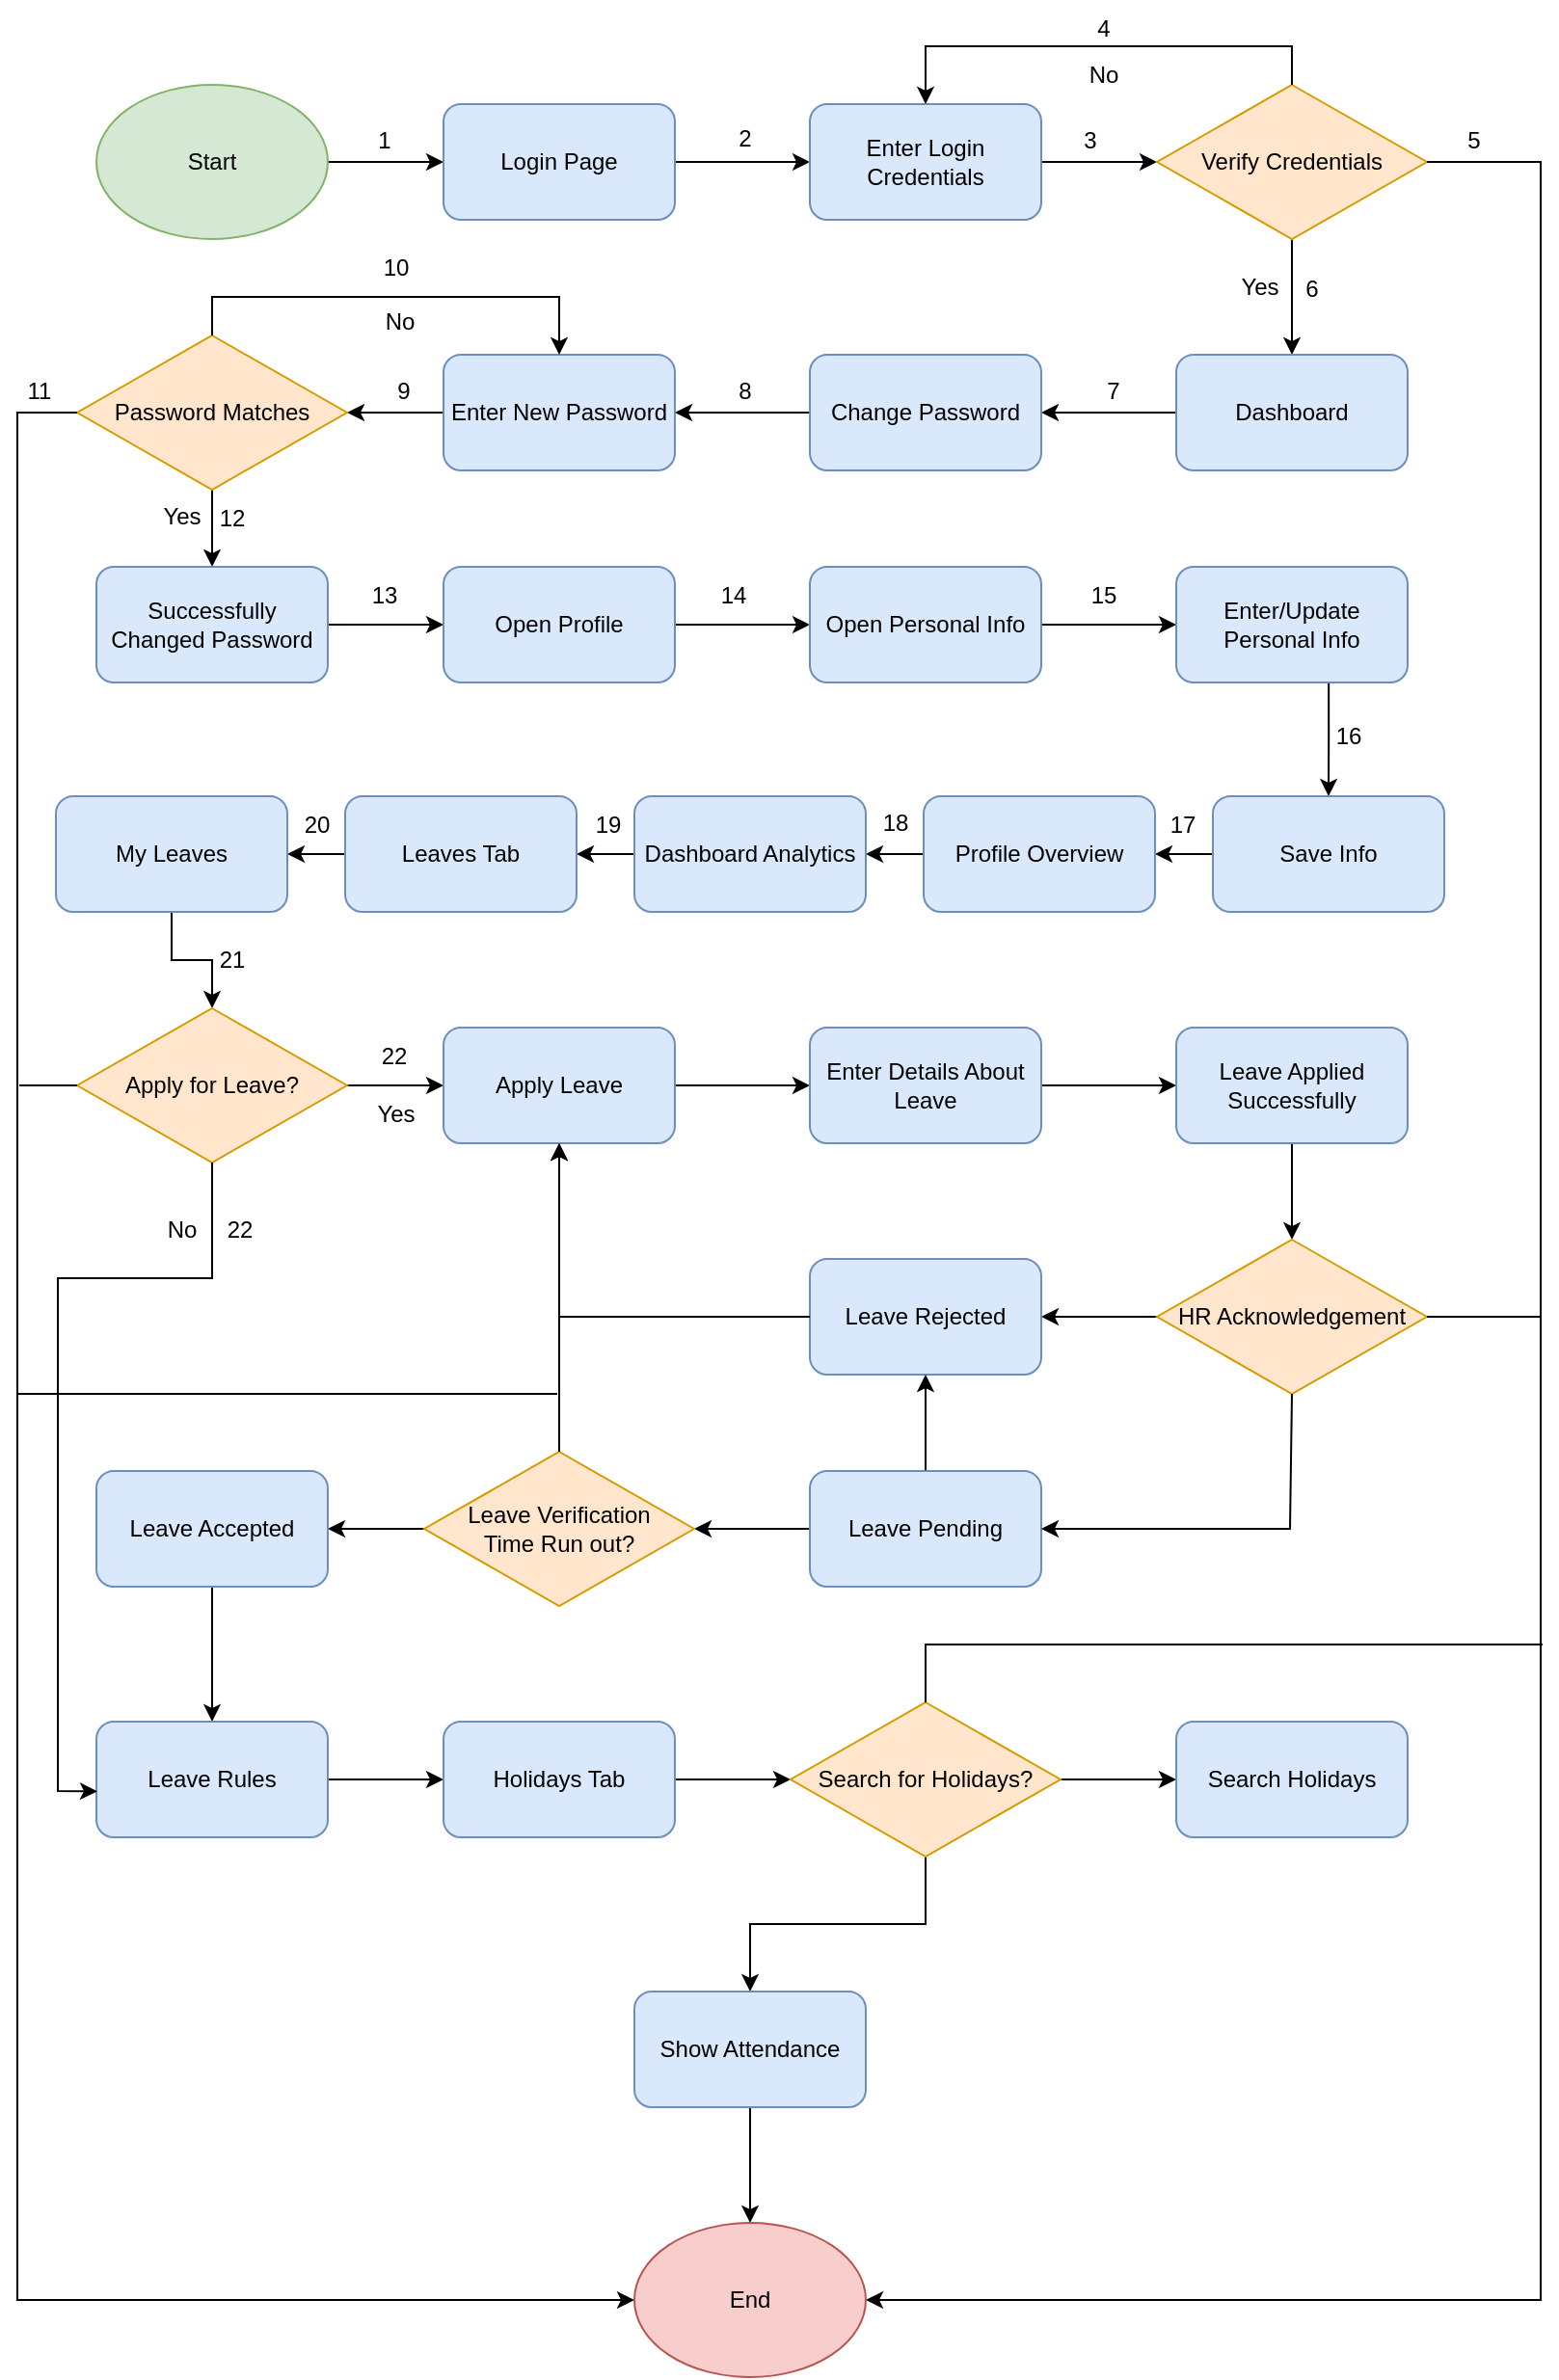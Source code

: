 <mxfile version="20.2.0" type="github">
  <diagram id="C5RBs43oDa-KdzZeNtuy" name="Page-1">
    <mxGraphModel dx="981" dy="542" grid="1" gridSize="10" guides="1" tooltips="1" connect="1" arrows="1" fold="1" page="1" pageScale="1" pageWidth="827" pageHeight="1169" math="0" shadow="0">
      <root>
        <mxCell id="WIyWlLk6GJQsqaUBKTNV-0" />
        <mxCell id="WIyWlLk6GJQsqaUBKTNV-1" parent="WIyWlLk6GJQsqaUBKTNV-0" />
        <mxCell id="Q5633aPb97GIbdR3z-Nm-2" value="" style="edgeStyle=orthogonalEdgeStyle;rounded=0;orthogonalLoop=1;jettySize=auto;html=1;" edge="1" parent="WIyWlLk6GJQsqaUBKTNV-1" source="Q5633aPb97GIbdR3z-Nm-0" target="Q5633aPb97GIbdR3z-Nm-1">
          <mxGeometry relative="1" as="geometry" />
        </mxCell>
        <mxCell id="Q5633aPb97GIbdR3z-Nm-0" value="Start" style="ellipse;whiteSpace=wrap;html=1;fillColor=#d5e8d4;strokeColor=#82b366;" vertex="1" parent="WIyWlLk6GJQsqaUBKTNV-1">
          <mxGeometry x="60" y="51" width="120" height="80" as="geometry" />
        </mxCell>
        <mxCell id="Q5633aPb97GIbdR3z-Nm-4" value="" style="edgeStyle=orthogonalEdgeStyle;rounded=0;orthogonalLoop=1;jettySize=auto;html=1;" edge="1" parent="WIyWlLk6GJQsqaUBKTNV-1" source="Q5633aPb97GIbdR3z-Nm-1" target="Q5633aPb97GIbdR3z-Nm-3">
          <mxGeometry relative="1" as="geometry" />
        </mxCell>
        <mxCell id="Q5633aPb97GIbdR3z-Nm-1" value="Login Page" style="rounded=1;whiteSpace=wrap;html=1;fillColor=#dae8fc;strokeColor=#6c8ebf;" vertex="1" parent="WIyWlLk6GJQsqaUBKTNV-1">
          <mxGeometry x="240" y="61" width="120" height="60" as="geometry" />
        </mxCell>
        <mxCell id="Q5633aPb97GIbdR3z-Nm-6" value="" style="edgeStyle=orthogonalEdgeStyle;rounded=0;orthogonalLoop=1;jettySize=auto;html=1;" edge="1" parent="WIyWlLk6GJQsqaUBKTNV-1" source="Q5633aPb97GIbdR3z-Nm-3">
          <mxGeometry relative="1" as="geometry">
            <mxPoint x="610" y="91" as="targetPoint" />
          </mxGeometry>
        </mxCell>
        <mxCell id="Q5633aPb97GIbdR3z-Nm-3" value="Enter Login Credentials" style="rounded=1;whiteSpace=wrap;html=1;fillColor=#dae8fc;strokeColor=#6c8ebf;" vertex="1" parent="WIyWlLk6GJQsqaUBKTNV-1">
          <mxGeometry x="430" y="61" width="120" height="60" as="geometry" />
        </mxCell>
        <mxCell id="Q5633aPb97GIbdR3z-Nm-10" value="" style="edgeStyle=orthogonalEdgeStyle;rounded=0;orthogonalLoop=1;jettySize=auto;html=1;" edge="1" parent="WIyWlLk6GJQsqaUBKTNV-1" source="Q5633aPb97GIbdR3z-Nm-7" target="Q5633aPb97GIbdR3z-Nm-9">
          <mxGeometry relative="1" as="geometry" />
        </mxCell>
        <mxCell id="Q5633aPb97GIbdR3z-Nm-7" value="Verify Credentials" style="rhombus;whiteSpace=wrap;html=1;fillColor=#ffe6cc;strokeColor=#d79b00;" vertex="1" parent="WIyWlLk6GJQsqaUBKTNV-1">
          <mxGeometry x="610" y="51" width="140" height="80" as="geometry" />
        </mxCell>
        <mxCell id="Q5633aPb97GIbdR3z-Nm-8" value="" style="endArrow=classic;html=1;rounded=0;exitX=0.5;exitY=0;exitDx=0;exitDy=0;entryX=0.5;entryY=0;entryDx=0;entryDy=0;" edge="1" parent="WIyWlLk6GJQsqaUBKTNV-1" source="Q5633aPb97GIbdR3z-Nm-7" target="Q5633aPb97GIbdR3z-Nm-3">
          <mxGeometry width="50" height="50" relative="1" as="geometry">
            <mxPoint x="490" y="61" as="sourcePoint" />
            <mxPoint x="540" y="11" as="targetPoint" />
            <Array as="points">
              <mxPoint x="680" y="31" />
              <mxPoint x="490" y="31" />
            </Array>
          </mxGeometry>
        </mxCell>
        <mxCell id="Q5633aPb97GIbdR3z-Nm-12" value="" style="edgeStyle=orthogonalEdgeStyle;rounded=0;orthogonalLoop=1;jettySize=auto;html=1;" edge="1" parent="WIyWlLk6GJQsqaUBKTNV-1" source="Q5633aPb97GIbdR3z-Nm-9" target="Q5633aPb97GIbdR3z-Nm-11">
          <mxGeometry relative="1" as="geometry" />
        </mxCell>
        <mxCell id="Q5633aPb97GIbdR3z-Nm-9" value="Dashboard" style="rounded=1;whiteSpace=wrap;html=1;fillColor=#dae8fc;strokeColor=#6c8ebf;" vertex="1" parent="WIyWlLk6GJQsqaUBKTNV-1">
          <mxGeometry x="620" y="191" width="120" height="60" as="geometry" />
        </mxCell>
        <mxCell id="Q5633aPb97GIbdR3z-Nm-15" value="" style="edgeStyle=orthogonalEdgeStyle;rounded=0;orthogonalLoop=1;jettySize=auto;html=1;" edge="1" parent="WIyWlLk6GJQsqaUBKTNV-1" source="Q5633aPb97GIbdR3z-Nm-11" target="Q5633aPb97GIbdR3z-Nm-14">
          <mxGeometry relative="1" as="geometry" />
        </mxCell>
        <mxCell id="Q5633aPb97GIbdR3z-Nm-11" value="Change Password" style="rounded=1;whiteSpace=wrap;html=1;fillColor=#dae8fc;strokeColor=#6c8ebf;" vertex="1" parent="WIyWlLk6GJQsqaUBKTNV-1">
          <mxGeometry x="430" y="191" width="120" height="60" as="geometry" />
        </mxCell>
        <mxCell id="Q5633aPb97GIbdR3z-Nm-17" value="" style="edgeStyle=orthogonalEdgeStyle;rounded=0;orthogonalLoop=1;jettySize=auto;html=1;" edge="1" parent="WIyWlLk6GJQsqaUBKTNV-1" source="Q5633aPb97GIbdR3z-Nm-14" target="Q5633aPb97GIbdR3z-Nm-16">
          <mxGeometry relative="1" as="geometry" />
        </mxCell>
        <mxCell id="Q5633aPb97GIbdR3z-Nm-14" value="Enter New Password" style="rounded=1;whiteSpace=wrap;html=1;fillColor=#dae8fc;strokeColor=#6c8ebf;" vertex="1" parent="WIyWlLk6GJQsqaUBKTNV-1">
          <mxGeometry x="240" y="191" width="120" height="60" as="geometry" />
        </mxCell>
        <mxCell id="Q5633aPb97GIbdR3z-Nm-20" value="" style="edgeStyle=orthogonalEdgeStyle;rounded=0;orthogonalLoop=1;jettySize=auto;html=1;" edge="1" parent="WIyWlLk6GJQsqaUBKTNV-1" source="Q5633aPb97GIbdR3z-Nm-16" target="Q5633aPb97GIbdR3z-Nm-19">
          <mxGeometry relative="1" as="geometry" />
        </mxCell>
        <mxCell id="Q5633aPb97GIbdR3z-Nm-16" value="Password Matches" style="rhombus;whiteSpace=wrap;html=1;fillColor=#ffe6cc;strokeColor=#d79b00;" vertex="1" parent="WIyWlLk6GJQsqaUBKTNV-1">
          <mxGeometry x="50" y="181" width="140" height="80" as="geometry" />
        </mxCell>
        <mxCell id="Q5633aPb97GIbdR3z-Nm-18" value="" style="endArrow=classic;html=1;rounded=0;exitX=0.5;exitY=0;exitDx=0;exitDy=0;entryX=0.5;entryY=0;entryDx=0;entryDy=0;" edge="1" parent="WIyWlLk6GJQsqaUBKTNV-1" source="Q5633aPb97GIbdR3z-Nm-16" target="Q5633aPb97GIbdR3z-Nm-14">
          <mxGeometry width="50" height="50" relative="1" as="geometry">
            <mxPoint x="690" y="61" as="sourcePoint" />
            <mxPoint x="490" y="71" as="targetPoint" />
            <Array as="points">
              <mxPoint x="120" y="161" />
              <mxPoint x="300" y="161" />
            </Array>
          </mxGeometry>
        </mxCell>
        <mxCell id="Q5633aPb97GIbdR3z-Nm-22" value="" style="edgeStyle=orthogonalEdgeStyle;rounded=0;orthogonalLoop=1;jettySize=auto;html=1;" edge="1" parent="WIyWlLk6GJQsqaUBKTNV-1" source="Q5633aPb97GIbdR3z-Nm-19" target="Q5633aPb97GIbdR3z-Nm-21">
          <mxGeometry relative="1" as="geometry" />
        </mxCell>
        <mxCell id="Q5633aPb97GIbdR3z-Nm-19" value="Successfully Changed Password" style="rounded=1;whiteSpace=wrap;html=1;fillColor=#dae8fc;strokeColor=#6c8ebf;" vertex="1" parent="WIyWlLk6GJQsqaUBKTNV-1">
          <mxGeometry x="60" y="301" width="120" height="60" as="geometry" />
        </mxCell>
        <mxCell id="Q5633aPb97GIbdR3z-Nm-24" value="" style="edgeStyle=orthogonalEdgeStyle;rounded=0;orthogonalLoop=1;jettySize=auto;html=1;" edge="1" parent="WIyWlLk6GJQsqaUBKTNV-1" source="Q5633aPb97GIbdR3z-Nm-21" target="Q5633aPb97GIbdR3z-Nm-23">
          <mxGeometry relative="1" as="geometry" />
        </mxCell>
        <mxCell id="Q5633aPb97GIbdR3z-Nm-21" value="Open Profile" style="rounded=1;whiteSpace=wrap;html=1;fillColor=#dae8fc;strokeColor=#6c8ebf;" vertex="1" parent="WIyWlLk6GJQsqaUBKTNV-1">
          <mxGeometry x="240" y="301" width="120" height="60" as="geometry" />
        </mxCell>
        <mxCell id="Q5633aPb97GIbdR3z-Nm-26" value="" style="edgeStyle=orthogonalEdgeStyle;rounded=0;orthogonalLoop=1;jettySize=auto;html=1;" edge="1" parent="WIyWlLk6GJQsqaUBKTNV-1" source="Q5633aPb97GIbdR3z-Nm-23" target="Q5633aPb97GIbdR3z-Nm-25">
          <mxGeometry relative="1" as="geometry" />
        </mxCell>
        <mxCell id="Q5633aPb97GIbdR3z-Nm-23" value="Open Personal Info" style="rounded=1;whiteSpace=wrap;html=1;fillColor=#dae8fc;strokeColor=#6c8ebf;" vertex="1" parent="WIyWlLk6GJQsqaUBKTNV-1">
          <mxGeometry x="430" y="301" width="120" height="60" as="geometry" />
        </mxCell>
        <mxCell id="Q5633aPb97GIbdR3z-Nm-28" value="" style="edgeStyle=orthogonalEdgeStyle;rounded=0;orthogonalLoop=1;jettySize=auto;html=1;exitX=0.659;exitY=0.996;exitDx=0;exitDy=0;exitPerimeter=0;" edge="1" parent="WIyWlLk6GJQsqaUBKTNV-1" source="Q5633aPb97GIbdR3z-Nm-25" target="Q5633aPb97GIbdR3z-Nm-27">
          <mxGeometry relative="1" as="geometry" />
        </mxCell>
        <mxCell id="Q5633aPb97GIbdR3z-Nm-25" value="Enter/Update Personal Info" style="rounded=1;whiteSpace=wrap;html=1;fillColor=#dae8fc;strokeColor=#6c8ebf;" vertex="1" parent="WIyWlLk6GJQsqaUBKTNV-1">
          <mxGeometry x="620" y="301" width="120" height="60" as="geometry" />
        </mxCell>
        <mxCell id="Q5633aPb97GIbdR3z-Nm-30" value="" style="edgeStyle=orthogonalEdgeStyle;rounded=0;orthogonalLoop=1;jettySize=auto;html=1;" edge="1" parent="WIyWlLk6GJQsqaUBKTNV-1" source="Q5633aPb97GIbdR3z-Nm-27" target="Q5633aPb97GIbdR3z-Nm-29">
          <mxGeometry relative="1" as="geometry" />
        </mxCell>
        <mxCell id="Q5633aPb97GIbdR3z-Nm-27" value="Save Info" style="rounded=1;whiteSpace=wrap;html=1;fillColor=#dae8fc;strokeColor=#6c8ebf;" vertex="1" parent="WIyWlLk6GJQsqaUBKTNV-1">
          <mxGeometry x="639" y="420" width="120" height="60" as="geometry" />
        </mxCell>
        <mxCell id="Q5633aPb97GIbdR3z-Nm-32" value="" style="edgeStyle=orthogonalEdgeStyle;rounded=0;orthogonalLoop=1;jettySize=auto;html=1;" edge="1" parent="WIyWlLk6GJQsqaUBKTNV-1" source="Q5633aPb97GIbdR3z-Nm-29" target="Q5633aPb97GIbdR3z-Nm-31">
          <mxGeometry relative="1" as="geometry" />
        </mxCell>
        <mxCell id="Q5633aPb97GIbdR3z-Nm-29" value="Profile Overview" style="rounded=1;whiteSpace=wrap;html=1;fillColor=#dae8fc;strokeColor=#6c8ebf;" vertex="1" parent="WIyWlLk6GJQsqaUBKTNV-1">
          <mxGeometry x="489" y="420" width="120" height="60" as="geometry" />
        </mxCell>
        <mxCell id="Q5633aPb97GIbdR3z-Nm-35" value="" style="edgeStyle=orthogonalEdgeStyle;rounded=0;orthogonalLoop=1;jettySize=auto;html=1;" edge="1" parent="WIyWlLk6GJQsqaUBKTNV-1" source="Q5633aPb97GIbdR3z-Nm-31" target="Q5633aPb97GIbdR3z-Nm-34">
          <mxGeometry relative="1" as="geometry" />
        </mxCell>
        <mxCell id="Q5633aPb97GIbdR3z-Nm-31" value="Dashboard Analytics" style="rounded=1;whiteSpace=wrap;html=1;fillColor=#dae8fc;strokeColor=#6c8ebf;" vertex="1" parent="WIyWlLk6GJQsqaUBKTNV-1">
          <mxGeometry x="339" y="420" width="120" height="60" as="geometry" />
        </mxCell>
        <mxCell id="Q5633aPb97GIbdR3z-Nm-37" value="" style="edgeStyle=orthogonalEdgeStyle;rounded=0;orthogonalLoop=1;jettySize=auto;html=1;" edge="1" parent="WIyWlLk6GJQsqaUBKTNV-1" source="Q5633aPb97GIbdR3z-Nm-34" target="Q5633aPb97GIbdR3z-Nm-36">
          <mxGeometry relative="1" as="geometry" />
        </mxCell>
        <mxCell id="Q5633aPb97GIbdR3z-Nm-34" value="Leaves Tab" style="rounded=1;whiteSpace=wrap;html=1;fillColor=#dae8fc;strokeColor=#6c8ebf;" vertex="1" parent="WIyWlLk6GJQsqaUBKTNV-1">
          <mxGeometry x="189" y="420" width="120" height="60" as="geometry" />
        </mxCell>
        <mxCell id="Q5633aPb97GIbdR3z-Nm-39" value="" style="edgeStyle=orthogonalEdgeStyle;rounded=0;orthogonalLoop=1;jettySize=auto;html=1;exitX=0.5;exitY=1;exitDx=0;exitDy=0;" edge="1" parent="WIyWlLk6GJQsqaUBKTNV-1" source="Q5633aPb97GIbdR3z-Nm-36" target="Q5633aPb97GIbdR3z-Nm-38">
          <mxGeometry relative="1" as="geometry" />
        </mxCell>
        <mxCell id="Q5633aPb97GIbdR3z-Nm-36" value="My Leaves" style="rounded=1;whiteSpace=wrap;html=1;fillColor=#dae8fc;strokeColor=#6c8ebf;" vertex="1" parent="WIyWlLk6GJQsqaUBKTNV-1">
          <mxGeometry x="39" y="420" width="120" height="60" as="geometry" />
        </mxCell>
        <mxCell id="Q5633aPb97GIbdR3z-Nm-41" value="" style="edgeStyle=orthogonalEdgeStyle;rounded=0;orthogonalLoop=1;jettySize=auto;html=1;" edge="1" parent="WIyWlLk6GJQsqaUBKTNV-1" source="Q5633aPb97GIbdR3z-Nm-38" target="Q5633aPb97GIbdR3z-Nm-40">
          <mxGeometry relative="1" as="geometry" />
        </mxCell>
        <mxCell id="Q5633aPb97GIbdR3z-Nm-38" value="Apply for Leave?" style="rhombus;whiteSpace=wrap;html=1;fillColor=#ffe6cc;strokeColor=#d79b00;" vertex="1" parent="WIyWlLk6GJQsqaUBKTNV-1">
          <mxGeometry x="50" y="530" width="140" height="80" as="geometry" />
        </mxCell>
        <mxCell id="Q5633aPb97GIbdR3z-Nm-43" value="" style="edgeStyle=orthogonalEdgeStyle;rounded=0;orthogonalLoop=1;jettySize=auto;html=1;" edge="1" parent="WIyWlLk6GJQsqaUBKTNV-1" source="Q5633aPb97GIbdR3z-Nm-40" target="Q5633aPb97GIbdR3z-Nm-42">
          <mxGeometry relative="1" as="geometry" />
        </mxCell>
        <mxCell id="Q5633aPb97GIbdR3z-Nm-40" value="Apply Leave" style="rounded=1;whiteSpace=wrap;html=1;fillColor=#dae8fc;strokeColor=#6c8ebf;" vertex="1" parent="WIyWlLk6GJQsqaUBKTNV-1">
          <mxGeometry x="240" y="540" width="120" height="60" as="geometry" />
        </mxCell>
        <mxCell id="Q5633aPb97GIbdR3z-Nm-45" value="" style="edgeStyle=orthogonalEdgeStyle;rounded=0;orthogonalLoop=1;jettySize=auto;html=1;" edge="1" parent="WIyWlLk6GJQsqaUBKTNV-1" source="Q5633aPb97GIbdR3z-Nm-42" target="Q5633aPb97GIbdR3z-Nm-44">
          <mxGeometry relative="1" as="geometry" />
        </mxCell>
        <mxCell id="Q5633aPb97GIbdR3z-Nm-42" value="Enter Details About Leave" style="rounded=1;whiteSpace=wrap;html=1;fillColor=#dae8fc;strokeColor=#6c8ebf;" vertex="1" parent="WIyWlLk6GJQsqaUBKTNV-1">
          <mxGeometry x="430" y="540" width="120" height="60" as="geometry" />
        </mxCell>
        <mxCell id="Q5633aPb97GIbdR3z-Nm-47" value="" style="edgeStyle=orthogonalEdgeStyle;rounded=0;orthogonalLoop=1;jettySize=auto;html=1;" edge="1" parent="WIyWlLk6GJQsqaUBKTNV-1" source="Q5633aPb97GIbdR3z-Nm-44" target="Q5633aPb97GIbdR3z-Nm-46">
          <mxGeometry relative="1" as="geometry" />
        </mxCell>
        <mxCell id="Q5633aPb97GIbdR3z-Nm-44" value="Leave Applied Successfully" style="rounded=1;whiteSpace=wrap;html=1;fillColor=#dae8fc;strokeColor=#6c8ebf;" vertex="1" parent="WIyWlLk6GJQsqaUBKTNV-1">
          <mxGeometry x="620" y="540" width="120" height="60" as="geometry" />
        </mxCell>
        <mxCell id="Q5633aPb97GIbdR3z-Nm-49" value="" style="edgeStyle=orthogonalEdgeStyle;rounded=0;orthogonalLoop=1;jettySize=auto;html=1;" edge="1" parent="WIyWlLk6GJQsqaUBKTNV-1" source="Q5633aPb97GIbdR3z-Nm-46" target="Q5633aPb97GIbdR3z-Nm-48">
          <mxGeometry relative="1" as="geometry" />
        </mxCell>
        <mxCell id="Q5633aPb97GIbdR3z-Nm-46" value="HR Acknowledgement" style="rhombus;whiteSpace=wrap;html=1;fillColor=#ffe6cc;strokeColor=#d79b00;" vertex="1" parent="WIyWlLk6GJQsqaUBKTNV-1">
          <mxGeometry x="610" y="650" width="140" height="80" as="geometry" />
        </mxCell>
        <mxCell id="Q5633aPb97GIbdR3z-Nm-48" value="Leave Rejected" style="rounded=1;whiteSpace=wrap;html=1;fillColor=#dae8fc;strokeColor=#6c8ebf;" vertex="1" parent="WIyWlLk6GJQsqaUBKTNV-1">
          <mxGeometry x="430" y="660" width="120" height="60" as="geometry" />
        </mxCell>
        <mxCell id="Q5633aPb97GIbdR3z-Nm-55" value="" style="edgeStyle=orthogonalEdgeStyle;rounded=0;orthogonalLoop=1;jettySize=auto;html=1;" edge="1" parent="WIyWlLk6GJQsqaUBKTNV-1" source="Q5633aPb97GIbdR3z-Nm-51" target="Q5633aPb97GIbdR3z-Nm-48">
          <mxGeometry relative="1" as="geometry" />
        </mxCell>
        <mxCell id="Q5633aPb97GIbdR3z-Nm-58" value="" style="edgeStyle=orthogonalEdgeStyle;rounded=0;orthogonalLoop=1;jettySize=auto;html=1;" edge="1" parent="WIyWlLk6GJQsqaUBKTNV-1" source="Q5633aPb97GIbdR3z-Nm-51" target="Q5633aPb97GIbdR3z-Nm-56">
          <mxGeometry relative="1" as="geometry" />
        </mxCell>
        <mxCell id="Q5633aPb97GIbdR3z-Nm-51" value="Leave Pending" style="rounded=1;whiteSpace=wrap;html=1;fillColor=#dae8fc;strokeColor=#6c8ebf;" vertex="1" parent="WIyWlLk6GJQsqaUBKTNV-1">
          <mxGeometry x="430" y="770" width="120" height="60" as="geometry" />
        </mxCell>
        <mxCell id="Q5633aPb97GIbdR3z-Nm-52" value="" style="endArrow=classic;html=1;rounded=0;entryX=1;entryY=0.5;entryDx=0;entryDy=0;exitX=0.5;exitY=1;exitDx=0;exitDy=0;" edge="1" parent="WIyWlLk6GJQsqaUBKTNV-1" source="Q5633aPb97GIbdR3z-Nm-46" target="Q5633aPb97GIbdR3z-Nm-51">
          <mxGeometry width="50" height="50" relative="1" as="geometry">
            <mxPoint x="689" y="800" as="sourcePoint" />
            <mxPoint x="439" y="570" as="targetPoint" />
            <Array as="points">
              <mxPoint x="679" y="800" />
            </Array>
          </mxGeometry>
        </mxCell>
        <mxCell id="Q5633aPb97GIbdR3z-Nm-54" value="" style="endArrow=classic;html=1;rounded=0;entryX=0.5;entryY=1;entryDx=0;entryDy=0;exitX=0;exitY=0.5;exitDx=0;exitDy=0;" edge="1" parent="WIyWlLk6GJQsqaUBKTNV-1" source="Q5633aPb97GIbdR3z-Nm-48" target="Q5633aPb97GIbdR3z-Nm-40">
          <mxGeometry width="50" height="50" relative="1" as="geometry">
            <mxPoint x="349" y="690" as="sourcePoint" />
            <mxPoint x="399" y="640" as="targetPoint" />
            <Array as="points">
              <mxPoint x="300" y="690" />
            </Array>
          </mxGeometry>
        </mxCell>
        <mxCell id="Q5633aPb97GIbdR3z-Nm-60" value="" style="edgeStyle=orthogonalEdgeStyle;rounded=0;orthogonalLoop=1;jettySize=auto;html=1;" edge="1" parent="WIyWlLk6GJQsqaUBKTNV-1" source="Q5633aPb97GIbdR3z-Nm-56" target="Q5633aPb97GIbdR3z-Nm-59">
          <mxGeometry relative="1" as="geometry" />
        </mxCell>
        <mxCell id="Q5633aPb97GIbdR3z-Nm-56" value="Leave Verification&lt;br&gt;Time Run out?" style="rhombus;whiteSpace=wrap;html=1;fillColor=#ffe6cc;strokeColor=#d79b00;" vertex="1" parent="WIyWlLk6GJQsqaUBKTNV-1">
          <mxGeometry x="230" y="760" width="140" height="80" as="geometry" />
        </mxCell>
        <mxCell id="Q5633aPb97GIbdR3z-Nm-57" value="" style="endArrow=classic;html=1;rounded=0;entryX=0.5;entryY=1;entryDx=0;entryDy=0;exitX=0.5;exitY=0;exitDx=0;exitDy=0;" edge="1" parent="WIyWlLk6GJQsqaUBKTNV-1" source="Q5633aPb97GIbdR3z-Nm-56" target="Q5633aPb97GIbdR3z-Nm-40">
          <mxGeometry width="50" height="50" relative="1" as="geometry">
            <mxPoint x="349" y="690" as="sourcePoint" />
            <mxPoint x="399" y="640" as="targetPoint" />
          </mxGeometry>
        </mxCell>
        <mxCell id="Q5633aPb97GIbdR3z-Nm-62" value="" style="edgeStyle=orthogonalEdgeStyle;rounded=0;orthogonalLoop=1;jettySize=auto;html=1;" edge="1" parent="WIyWlLk6GJQsqaUBKTNV-1" source="Q5633aPb97GIbdR3z-Nm-59" target="Q5633aPb97GIbdR3z-Nm-61">
          <mxGeometry relative="1" as="geometry" />
        </mxCell>
        <mxCell id="Q5633aPb97GIbdR3z-Nm-59" value="Leave Accepted" style="rounded=1;whiteSpace=wrap;html=1;fillColor=#dae8fc;strokeColor=#6c8ebf;" vertex="1" parent="WIyWlLk6GJQsqaUBKTNV-1">
          <mxGeometry x="60" y="770" width="120" height="60" as="geometry" />
        </mxCell>
        <mxCell id="Q5633aPb97GIbdR3z-Nm-67" value="" style="edgeStyle=orthogonalEdgeStyle;rounded=0;orthogonalLoop=1;jettySize=auto;html=1;" edge="1" parent="WIyWlLk6GJQsqaUBKTNV-1" source="Q5633aPb97GIbdR3z-Nm-61" target="Q5633aPb97GIbdR3z-Nm-66">
          <mxGeometry relative="1" as="geometry" />
        </mxCell>
        <mxCell id="Q5633aPb97GIbdR3z-Nm-61" value="Leave Rules" style="rounded=1;whiteSpace=wrap;html=1;fillColor=#dae8fc;strokeColor=#6c8ebf;" vertex="1" parent="WIyWlLk6GJQsqaUBKTNV-1">
          <mxGeometry x="60" y="900" width="120" height="60" as="geometry" />
        </mxCell>
        <mxCell id="Q5633aPb97GIbdR3z-Nm-64" value="1" style="text;html=1;align=center;verticalAlign=middle;resizable=0;points=[];autosize=1;strokeColor=none;fillColor=none;" vertex="1" parent="WIyWlLk6GJQsqaUBKTNV-1">
          <mxGeometry x="194" y="65" width="30" height="30" as="geometry" />
        </mxCell>
        <mxCell id="Q5633aPb97GIbdR3z-Nm-65" value="2" style="text;html=1;align=center;verticalAlign=middle;resizable=0;points=[];autosize=1;strokeColor=none;fillColor=none;" vertex="1" parent="WIyWlLk6GJQsqaUBKTNV-1">
          <mxGeometry x="381" y="64" width="30" height="30" as="geometry" />
        </mxCell>
        <mxCell id="Q5633aPb97GIbdR3z-Nm-70" value="" style="edgeStyle=orthogonalEdgeStyle;rounded=0;orthogonalLoop=1;jettySize=auto;html=1;" edge="1" parent="WIyWlLk6GJQsqaUBKTNV-1" source="Q5633aPb97GIbdR3z-Nm-66" target="Q5633aPb97GIbdR3z-Nm-69">
          <mxGeometry relative="1" as="geometry" />
        </mxCell>
        <mxCell id="Q5633aPb97GIbdR3z-Nm-66" value="Holidays Tab" style="rounded=1;whiteSpace=wrap;html=1;fillColor=#dae8fc;strokeColor=#6c8ebf;" vertex="1" parent="WIyWlLk6GJQsqaUBKTNV-1">
          <mxGeometry x="240" y="900" width="120" height="60" as="geometry" />
        </mxCell>
        <mxCell id="Q5633aPb97GIbdR3z-Nm-72" value="" style="edgeStyle=orthogonalEdgeStyle;rounded=0;orthogonalLoop=1;jettySize=auto;html=1;" edge="1" parent="WIyWlLk6GJQsqaUBKTNV-1" source="Q5633aPb97GIbdR3z-Nm-69" target="Q5633aPb97GIbdR3z-Nm-71">
          <mxGeometry relative="1" as="geometry" />
        </mxCell>
        <mxCell id="Q5633aPb97GIbdR3z-Nm-75" value="" style="edgeStyle=orthogonalEdgeStyle;rounded=0;orthogonalLoop=1;jettySize=auto;html=1;" edge="1" parent="WIyWlLk6GJQsqaUBKTNV-1" source="Q5633aPb97GIbdR3z-Nm-69" target="Q5633aPb97GIbdR3z-Nm-73">
          <mxGeometry relative="1" as="geometry" />
        </mxCell>
        <mxCell id="Q5633aPb97GIbdR3z-Nm-69" value="Search for Holidays?" style="rhombus;whiteSpace=wrap;html=1;fillColor=#ffe6cc;strokeColor=#d79b00;" vertex="1" parent="WIyWlLk6GJQsqaUBKTNV-1">
          <mxGeometry x="420" y="890" width="140" height="80" as="geometry" />
        </mxCell>
        <mxCell id="Q5633aPb97GIbdR3z-Nm-71" value="Search Holidays" style="rounded=1;whiteSpace=wrap;html=1;fillColor=#dae8fc;strokeColor=#6c8ebf;" vertex="1" parent="WIyWlLk6GJQsqaUBKTNV-1">
          <mxGeometry x="620" y="900" width="120" height="60" as="geometry" />
        </mxCell>
        <mxCell id="Q5633aPb97GIbdR3z-Nm-80" value="" style="edgeStyle=orthogonalEdgeStyle;rounded=0;orthogonalLoop=1;jettySize=auto;html=1;" edge="1" parent="WIyWlLk6GJQsqaUBKTNV-1" source="Q5633aPb97GIbdR3z-Nm-73" target="Q5633aPb97GIbdR3z-Nm-79">
          <mxGeometry relative="1" as="geometry" />
        </mxCell>
        <mxCell id="Q5633aPb97GIbdR3z-Nm-73" value="Show Attendance" style="rounded=1;whiteSpace=wrap;html=1;fillColor=#dae8fc;strokeColor=#6c8ebf;" vertex="1" parent="WIyWlLk6GJQsqaUBKTNV-1">
          <mxGeometry x="339" y="1040" width="120" height="60" as="geometry" />
        </mxCell>
        <mxCell id="Q5633aPb97GIbdR3z-Nm-77" value="" style="endArrow=classic;html=1;rounded=0;exitX=0;exitY=0.5;exitDx=0;exitDy=0;entryX=0;entryY=0.5;entryDx=0;entryDy=0;" edge="1" parent="WIyWlLk6GJQsqaUBKTNV-1" source="Q5633aPb97GIbdR3z-Nm-16" target="Q5633aPb97GIbdR3z-Nm-79">
          <mxGeometry width="50" height="50" relative="1" as="geometry">
            <mxPoint x="339" y="360" as="sourcePoint" />
            <mxPoint x="339" y="1190" as="targetPoint" />
            <Array as="points">
              <mxPoint x="19" y="221" />
              <mxPoint x="19" y="1200" />
            </Array>
          </mxGeometry>
        </mxCell>
        <mxCell id="Q5633aPb97GIbdR3z-Nm-78" value="" style="endArrow=classic;html=1;rounded=0;entryX=1;entryY=0.5;entryDx=0;entryDy=0;exitX=1;exitY=0.5;exitDx=0;exitDy=0;" edge="1" parent="WIyWlLk6GJQsqaUBKTNV-1" source="Q5633aPb97GIbdR3z-Nm-46" target="Q5633aPb97GIbdR3z-Nm-79">
          <mxGeometry width="50" height="50" relative="1" as="geometry">
            <mxPoint x="359" y="890" as="sourcePoint" />
            <mxPoint x="459" y="1190" as="targetPoint" />
            <Array as="points">
              <mxPoint x="809" y="690" />
              <mxPoint x="809" y="1200" />
            </Array>
          </mxGeometry>
        </mxCell>
        <mxCell id="Q5633aPb97GIbdR3z-Nm-79" value="End" style="ellipse;whiteSpace=wrap;html=1;fillColor=#f8cecc;strokeColor=#b85450;" vertex="1" parent="WIyWlLk6GJQsqaUBKTNV-1">
          <mxGeometry x="339" y="1160" width="120" height="80" as="geometry" />
        </mxCell>
        <mxCell id="Q5633aPb97GIbdR3z-Nm-81" value="" style="endArrow=none;html=1;rounded=0;" edge="1" parent="WIyWlLk6GJQsqaUBKTNV-1">
          <mxGeometry width="50" height="50" relative="1" as="geometry">
            <mxPoint x="19" y="730" as="sourcePoint" />
            <mxPoint x="299" y="730" as="targetPoint" />
          </mxGeometry>
        </mxCell>
        <mxCell id="Q5633aPb97GIbdR3z-Nm-82" value="" style="endArrow=none;html=1;rounded=0;entryX=1;entryY=0.5;entryDx=0;entryDy=0;" edge="1" parent="WIyWlLk6GJQsqaUBKTNV-1" target="Q5633aPb97GIbdR3z-Nm-7">
          <mxGeometry width="50" height="50" relative="1" as="geometry">
            <mxPoint x="809" y="690" as="sourcePoint" />
            <mxPoint x="589" y="360" as="targetPoint" />
            <Array as="points">
              <mxPoint x="809" y="91" />
            </Array>
          </mxGeometry>
        </mxCell>
        <mxCell id="Q5633aPb97GIbdR3z-Nm-84" value="" style="endArrow=none;html=1;rounded=0;exitX=0.5;exitY=0;exitDx=0;exitDy=0;" edge="1" parent="WIyWlLk6GJQsqaUBKTNV-1" source="Q5633aPb97GIbdR3z-Nm-69">
          <mxGeometry width="50" height="50" relative="1" as="geometry">
            <mxPoint x="490" y="1010" as="sourcePoint" />
            <mxPoint x="810" y="860" as="targetPoint" />
            <Array as="points">
              <mxPoint x="490" y="860" />
            </Array>
          </mxGeometry>
        </mxCell>
        <mxCell id="Q5633aPb97GIbdR3z-Nm-85" value="3" style="text;html=1;align=center;verticalAlign=middle;resizable=0;points=[];autosize=1;strokeColor=none;fillColor=none;" vertex="1" parent="WIyWlLk6GJQsqaUBKTNV-1">
          <mxGeometry x="560" y="65" width="30" height="30" as="geometry" />
        </mxCell>
        <mxCell id="Q5633aPb97GIbdR3z-Nm-86" value="4" style="text;html=1;align=center;verticalAlign=middle;resizable=0;points=[];autosize=1;strokeColor=none;fillColor=none;" vertex="1" parent="WIyWlLk6GJQsqaUBKTNV-1">
          <mxGeometry x="567" y="7" width="30" height="30" as="geometry" />
        </mxCell>
        <mxCell id="Q5633aPb97GIbdR3z-Nm-88" value="No" style="text;html=1;align=center;verticalAlign=middle;resizable=0;points=[];autosize=1;strokeColor=none;fillColor=none;" vertex="1" parent="WIyWlLk6GJQsqaUBKTNV-1">
          <mxGeometry x="562" y="31" width="40" height="30" as="geometry" />
        </mxCell>
        <mxCell id="Q5633aPb97GIbdR3z-Nm-89" value="5" style="text;html=1;align=center;verticalAlign=middle;resizable=0;points=[];autosize=1;strokeColor=none;fillColor=none;" vertex="1" parent="WIyWlLk6GJQsqaUBKTNV-1">
          <mxGeometry x="759" y="65" width="30" height="30" as="geometry" />
        </mxCell>
        <mxCell id="Q5633aPb97GIbdR3z-Nm-90" value="6" style="text;html=1;align=center;verticalAlign=middle;resizable=0;points=[];autosize=1;strokeColor=none;fillColor=none;" vertex="1" parent="WIyWlLk6GJQsqaUBKTNV-1">
          <mxGeometry x="675" y="142" width="30" height="30" as="geometry" />
        </mxCell>
        <mxCell id="Q5633aPb97GIbdR3z-Nm-91" value="Yes" style="text;html=1;align=center;verticalAlign=middle;resizable=0;points=[];autosize=1;strokeColor=none;fillColor=none;" vertex="1" parent="WIyWlLk6GJQsqaUBKTNV-1">
          <mxGeometry x="643" y="141" width="40" height="30" as="geometry" />
        </mxCell>
        <mxCell id="Q5633aPb97GIbdR3z-Nm-92" value="7" style="text;html=1;align=center;verticalAlign=middle;resizable=0;points=[];autosize=1;strokeColor=none;fillColor=none;" vertex="1" parent="WIyWlLk6GJQsqaUBKTNV-1">
          <mxGeometry x="572" y="195" width="30" height="30" as="geometry" />
        </mxCell>
        <mxCell id="Q5633aPb97GIbdR3z-Nm-93" value="8" style="text;html=1;align=center;verticalAlign=middle;resizable=0;points=[];autosize=1;strokeColor=none;fillColor=none;" vertex="1" parent="WIyWlLk6GJQsqaUBKTNV-1">
          <mxGeometry x="381" y="195" width="30" height="30" as="geometry" />
        </mxCell>
        <mxCell id="Q5633aPb97GIbdR3z-Nm-94" value="9" style="text;html=1;align=center;verticalAlign=middle;resizable=0;points=[];autosize=1;strokeColor=none;fillColor=none;" vertex="1" parent="WIyWlLk6GJQsqaUBKTNV-1">
          <mxGeometry x="204" y="195" width="30" height="30" as="geometry" />
        </mxCell>
        <mxCell id="Q5633aPb97GIbdR3z-Nm-96" value="10" style="text;html=1;align=center;verticalAlign=middle;resizable=0;points=[];autosize=1;strokeColor=none;fillColor=none;" vertex="1" parent="WIyWlLk6GJQsqaUBKTNV-1">
          <mxGeometry x="195" y="131" width="40" height="30" as="geometry" />
        </mxCell>
        <mxCell id="Q5633aPb97GIbdR3z-Nm-97" value="No" style="text;html=1;align=center;verticalAlign=middle;resizable=0;points=[];autosize=1;strokeColor=none;fillColor=none;" vertex="1" parent="WIyWlLk6GJQsqaUBKTNV-1">
          <mxGeometry x="197" y="159" width="40" height="30" as="geometry" />
        </mxCell>
        <mxCell id="Q5633aPb97GIbdR3z-Nm-98" value="11" style="text;html=1;align=center;verticalAlign=middle;resizable=0;points=[];autosize=1;strokeColor=none;fillColor=none;" vertex="1" parent="WIyWlLk6GJQsqaUBKTNV-1">
          <mxGeometry x="10" y="195" width="40" height="30" as="geometry" />
        </mxCell>
        <mxCell id="Q5633aPb97GIbdR3z-Nm-99" value="12" style="text;html=1;align=center;verticalAlign=middle;resizable=0;points=[];autosize=1;strokeColor=none;fillColor=none;" vertex="1" parent="WIyWlLk6GJQsqaUBKTNV-1">
          <mxGeometry x="110" y="261" width="40" height="30" as="geometry" />
        </mxCell>
        <mxCell id="Q5633aPb97GIbdR3z-Nm-100" value="Yes" style="text;html=1;align=center;verticalAlign=middle;resizable=0;points=[];autosize=1;strokeColor=none;fillColor=none;" vertex="1" parent="WIyWlLk6GJQsqaUBKTNV-1">
          <mxGeometry x="84" y="260" width="40" height="30" as="geometry" />
        </mxCell>
        <mxCell id="Q5633aPb97GIbdR3z-Nm-101" value="13" style="text;html=1;align=center;verticalAlign=middle;resizable=0;points=[];autosize=1;strokeColor=none;fillColor=none;" vertex="1" parent="WIyWlLk6GJQsqaUBKTNV-1">
          <mxGeometry x="189" y="301" width="40" height="30" as="geometry" />
        </mxCell>
        <mxCell id="Q5633aPb97GIbdR3z-Nm-102" value="14" style="text;html=1;align=center;verticalAlign=middle;resizable=0;points=[];autosize=1;strokeColor=none;fillColor=none;" vertex="1" parent="WIyWlLk6GJQsqaUBKTNV-1">
          <mxGeometry x="370" y="301" width="40" height="30" as="geometry" />
        </mxCell>
        <mxCell id="Q5633aPb97GIbdR3z-Nm-103" value="15" style="text;html=1;align=center;verticalAlign=middle;resizable=0;points=[];autosize=1;strokeColor=none;fillColor=none;" vertex="1" parent="WIyWlLk6GJQsqaUBKTNV-1">
          <mxGeometry x="562" y="301" width="40" height="30" as="geometry" />
        </mxCell>
        <mxCell id="Q5633aPb97GIbdR3z-Nm-104" value="16" style="text;html=1;align=center;verticalAlign=middle;resizable=0;points=[];autosize=1;strokeColor=none;fillColor=none;" vertex="1" parent="WIyWlLk6GJQsqaUBKTNV-1">
          <mxGeometry x="689" y="374" width="40" height="30" as="geometry" />
        </mxCell>
        <mxCell id="Q5633aPb97GIbdR3z-Nm-107" value="17" style="text;html=1;align=center;verticalAlign=middle;resizable=0;points=[];autosize=1;strokeColor=none;fillColor=none;" vertex="1" parent="WIyWlLk6GJQsqaUBKTNV-1">
          <mxGeometry x="603" y="420" width="40" height="30" as="geometry" />
        </mxCell>
        <mxCell id="Q5633aPb97GIbdR3z-Nm-108" value="18" style="text;html=1;align=center;verticalAlign=middle;resizable=0;points=[];autosize=1;strokeColor=none;fillColor=none;" vertex="1" parent="WIyWlLk6GJQsqaUBKTNV-1">
          <mxGeometry x="454" y="419" width="40" height="30" as="geometry" />
        </mxCell>
        <mxCell id="Q5633aPb97GIbdR3z-Nm-109" value="19" style="text;html=1;align=center;verticalAlign=middle;resizable=0;points=[];autosize=1;strokeColor=none;fillColor=none;" vertex="1" parent="WIyWlLk6GJQsqaUBKTNV-1">
          <mxGeometry x="305" y="420" width="40" height="30" as="geometry" />
        </mxCell>
        <mxCell id="Q5633aPb97GIbdR3z-Nm-110" value="20" style="text;html=1;align=center;verticalAlign=middle;resizable=0;points=[];autosize=1;strokeColor=none;fillColor=none;" vertex="1" parent="WIyWlLk6GJQsqaUBKTNV-1">
          <mxGeometry x="154" y="420" width="40" height="30" as="geometry" />
        </mxCell>
        <mxCell id="Q5633aPb97GIbdR3z-Nm-111" value="21" style="text;html=1;align=center;verticalAlign=middle;resizable=0;points=[];autosize=1;strokeColor=none;fillColor=none;" vertex="1" parent="WIyWlLk6GJQsqaUBKTNV-1">
          <mxGeometry x="110" y="490" width="40" height="30" as="geometry" />
        </mxCell>
        <mxCell id="Q5633aPb97GIbdR3z-Nm-114" value="22" style="text;html=1;align=center;verticalAlign=middle;resizable=0;points=[];autosize=1;strokeColor=none;fillColor=none;" vertex="1" parent="WIyWlLk6GJQsqaUBKTNV-1">
          <mxGeometry x="194" y="540" width="40" height="30" as="geometry" />
        </mxCell>
        <mxCell id="Q5633aPb97GIbdR3z-Nm-115" value="Yes" style="text;html=1;align=center;verticalAlign=middle;resizable=0;points=[];autosize=1;strokeColor=none;fillColor=none;" vertex="1" parent="WIyWlLk6GJQsqaUBKTNV-1">
          <mxGeometry x="195" y="570" width="40" height="30" as="geometry" />
        </mxCell>
        <mxCell id="Q5633aPb97GIbdR3z-Nm-117" value="" style="endArrow=classic;html=1;rounded=0;exitX=0.5;exitY=1;exitDx=0;exitDy=0;entryX=0.004;entryY=0.602;entryDx=0;entryDy=0;entryPerimeter=0;" edge="1" parent="WIyWlLk6GJQsqaUBKTNV-1" source="Q5633aPb97GIbdR3z-Nm-38" target="Q5633aPb97GIbdR3z-Nm-61">
          <mxGeometry width="50" height="50" relative="1" as="geometry">
            <mxPoint x="360" y="760" as="sourcePoint" />
            <mxPoint x="410" y="710" as="targetPoint" />
            <Array as="points">
              <mxPoint x="120" y="670" />
              <mxPoint x="40" y="670" />
              <mxPoint x="40" y="936" />
            </Array>
          </mxGeometry>
        </mxCell>
        <mxCell id="Q5633aPb97GIbdR3z-Nm-119" value="" style="endArrow=none;html=1;rounded=0;entryX=0;entryY=0.5;entryDx=0;entryDy=0;" edge="1" parent="WIyWlLk6GJQsqaUBKTNV-1" target="Q5633aPb97GIbdR3z-Nm-38">
          <mxGeometry width="50" height="50" relative="1" as="geometry">
            <mxPoint x="20" y="570" as="sourcePoint" />
            <mxPoint x="290" y="600" as="targetPoint" />
          </mxGeometry>
        </mxCell>
        <mxCell id="Q5633aPb97GIbdR3z-Nm-120" value="No" style="text;html=1;align=center;verticalAlign=middle;resizable=0;points=[];autosize=1;strokeColor=none;fillColor=none;" vertex="1" parent="WIyWlLk6GJQsqaUBKTNV-1">
          <mxGeometry x="84" y="630" width="40" height="30" as="geometry" />
        </mxCell>
        <mxCell id="Q5633aPb97GIbdR3z-Nm-121" value="22" style="text;html=1;align=center;verticalAlign=middle;resizable=0;points=[];autosize=1;strokeColor=none;fillColor=none;" vertex="1" parent="WIyWlLk6GJQsqaUBKTNV-1">
          <mxGeometry x="114" y="630" width="40" height="30" as="geometry" />
        </mxCell>
      </root>
    </mxGraphModel>
  </diagram>
</mxfile>

